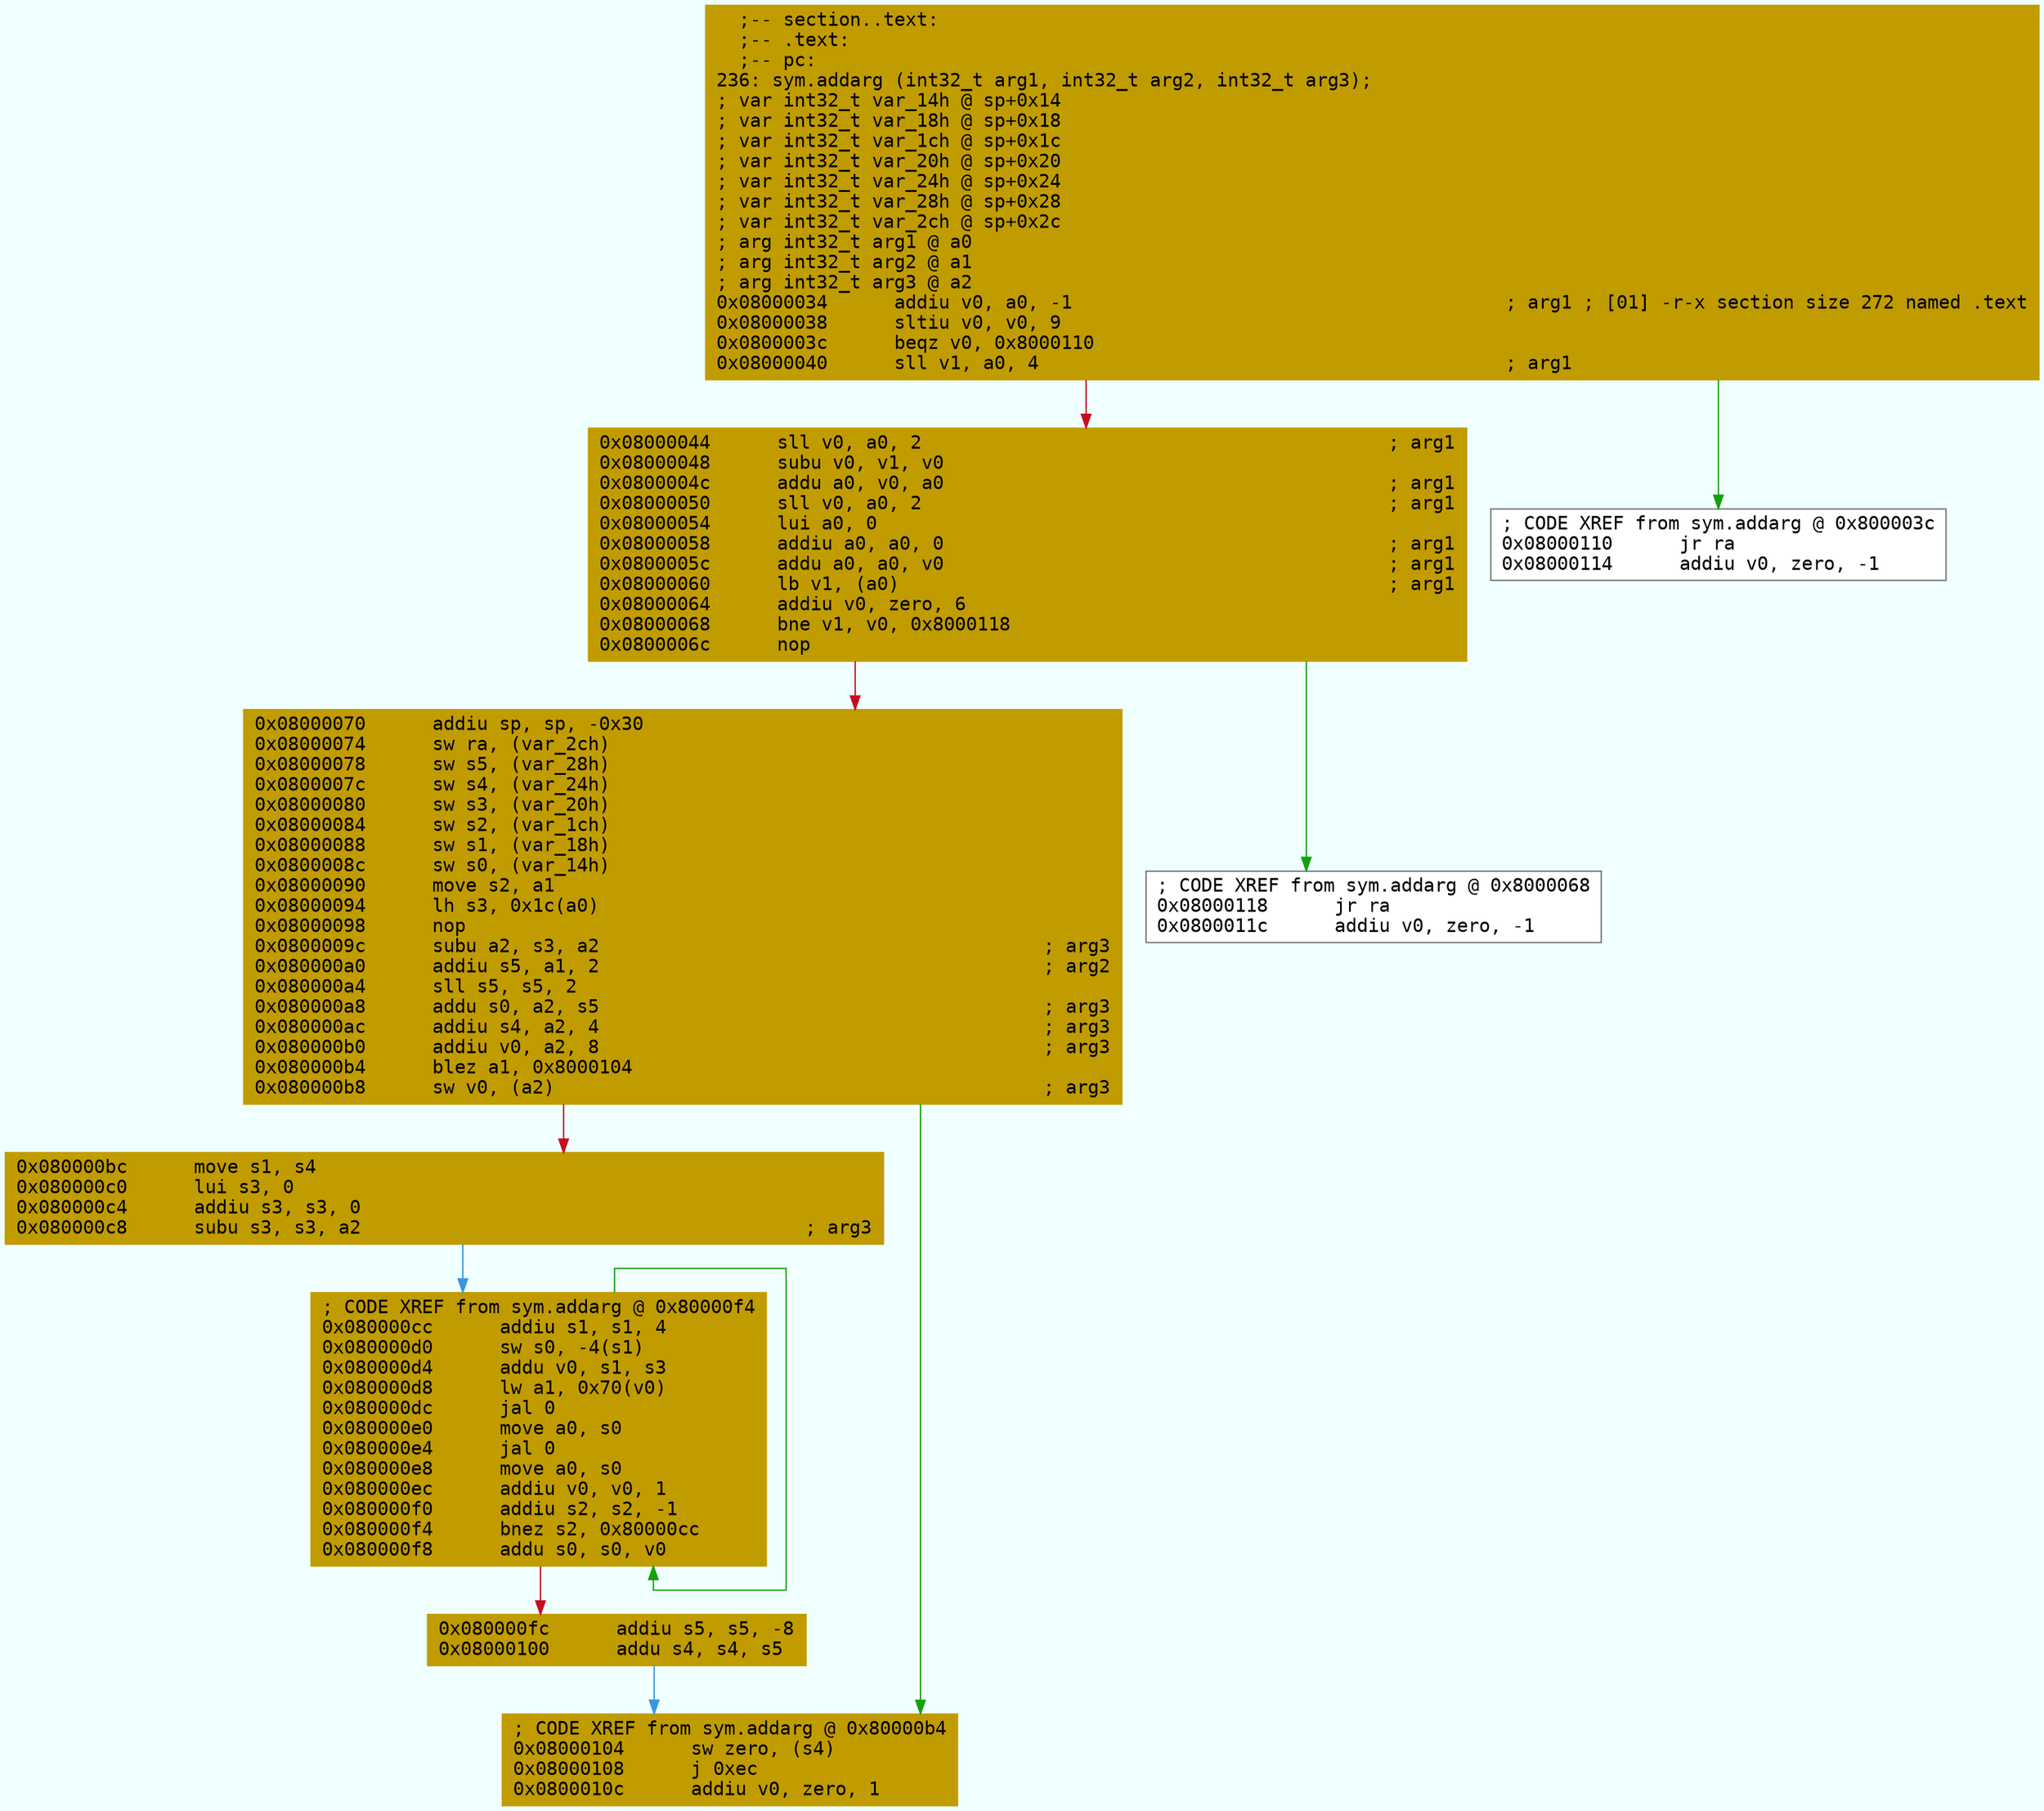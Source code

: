digraph code {
	graph [bgcolor=azure fontsize=8 fontname="Courier" splines="ortho"];
	node [fillcolor=gray style=filled shape=box];
	edge [arrowhead="normal"];
	"0x08000034" [URL="sym.addarg/0x08000034", fillcolor="#c19c00",color="#c19c00", fontname="Courier",label="  ;-- section..text:\l  ;-- .text:\l  ;-- pc:\l236: sym.addarg (int32_t arg1, int32_t arg2, int32_t arg3);\l; var int32_t var_14h @ sp+0x14\l; var int32_t var_18h @ sp+0x18\l; var int32_t var_1ch @ sp+0x1c\l; var int32_t var_20h @ sp+0x20\l; var int32_t var_24h @ sp+0x24\l; var int32_t var_28h @ sp+0x28\l; var int32_t var_2ch @ sp+0x2c\l; arg int32_t arg1 @ a0\l; arg int32_t arg2 @ a1\l; arg int32_t arg3 @ a2\l0x08000034      addiu v0, a0, -1                                       ; arg1 ; [01] -r-x section size 272 named .text\l0x08000038      sltiu v0, v0, 9\l0x0800003c      beqz v0, 0x8000110\l0x08000040      sll v1, a0, 4                                          ; arg1\l"]
	"0x08000044" [URL="sym.addarg/0x08000044", fillcolor="#c19c00",color="#c19c00", fontname="Courier",label="0x08000044      sll v0, a0, 2                                          ; arg1\l0x08000048      subu v0, v1, v0\l0x0800004c      addu a0, v0, a0                                        ; arg1\l0x08000050      sll v0, a0, 2                                          ; arg1\l0x08000054      lui a0, 0\l0x08000058      addiu a0, a0, 0                                        ; arg1\l0x0800005c      addu a0, a0, v0                                        ; arg1\l0x08000060      lb v1, (a0)                                            ; arg1\l0x08000064      addiu v0, zero, 6\l0x08000068      bne v1, v0, 0x8000118\l0x0800006c      nop\l"]
	"0x08000070" [URL="sym.addarg/0x08000070", fillcolor="#c19c00",color="#c19c00", fontname="Courier",label="0x08000070      addiu sp, sp, -0x30\l0x08000074      sw ra, (var_2ch)\l0x08000078      sw s5, (var_28h)\l0x0800007c      sw s4, (var_24h)\l0x08000080      sw s3, (var_20h)\l0x08000084      sw s2, (var_1ch)\l0x08000088      sw s1, (var_18h)\l0x0800008c      sw s0, (var_14h)\l0x08000090      move s2, a1\l0x08000094      lh s3, 0x1c(a0)\l0x08000098      nop\l0x0800009c      subu a2, s3, a2                                        ; arg3\l0x080000a0      addiu s5, a1, 2                                        ; arg2\l0x080000a4      sll s5, s5, 2\l0x080000a8      addu s0, a2, s5                                        ; arg3\l0x080000ac      addiu s4, a2, 4                                        ; arg3\l0x080000b0      addiu v0, a2, 8                                        ; arg3\l0x080000b4      blez a1, 0x8000104\l0x080000b8      sw v0, (a2)                                            ; arg3\l"]
	"0x080000bc" [URL="sym.addarg/0x080000bc", fillcolor="#c19c00",color="#c19c00", fontname="Courier",label="0x080000bc      move s1, s4\l0x080000c0      lui s3, 0\l0x080000c4      addiu s3, s3, 0\l0x080000c8      subu s3, s3, a2                                        ; arg3\l"]
	"0x080000cc" [URL="sym.addarg/0x080000cc", fillcolor="#c19c00",color="#c19c00", fontname="Courier",label="; CODE XREF from sym.addarg @ 0x80000f4\l0x080000cc      addiu s1, s1, 4\l0x080000d0      sw s0, -4(s1)\l0x080000d4      addu v0, s1, s3\l0x080000d8      lw a1, 0x70(v0)\l0x080000dc      jal 0\l0x080000e0      move a0, s0\l0x080000e4      jal 0\l0x080000e8      move a0, s0\l0x080000ec      addiu v0, v0, 1\l0x080000f0      addiu s2, s2, -1\l0x080000f4      bnez s2, 0x80000cc\l0x080000f8      addu s0, s0, v0\l"]
	"0x080000fc" [URL="sym.addarg/0x080000fc", fillcolor="#c19c00",color="#c19c00", fontname="Courier",label="0x080000fc      addiu s5, s5, -8\l0x08000100      addu s4, s4, s5\l"]
	"0x08000104" [URL="sym.addarg/0x08000104", fillcolor="#c19c00",color="#c19c00", fontname="Courier",label="; CODE XREF from sym.addarg @ 0x80000b4\l0x08000104      sw zero, (s4)\l0x08000108      j 0xec\l0x0800010c      addiu v0, zero, 1\l"]
	"0x08000110" [URL="sym.addarg/0x08000110", fillcolor="white",color="#767676", fontname="Courier",label="; CODE XREF from sym.addarg @ 0x800003c\l0x08000110      jr ra\l0x08000114      addiu v0, zero, -1\l"]
	"0x08000118" [URL="sym.addarg/0x08000118", fillcolor="white",color="#767676", fontname="Courier",label="; CODE XREF from sym.addarg @ 0x8000068\l0x08000118      jr ra\l0x0800011c      addiu v0, zero, -1\l"]
        "0x08000034" -> "0x08000110" [color="#13a10e"];
        "0x08000034" -> "0x08000044" [color="#c50f1f"];
        "0x08000044" -> "0x08000118" [color="#13a10e"];
        "0x08000044" -> "0x08000070" [color="#c50f1f"];
        "0x08000070" -> "0x08000104" [color="#13a10e"];
        "0x08000070" -> "0x080000bc" [color="#c50f1f"];
        "0x080000bc" -> "0x080000cc" [color="#3a96dd"];
        "0x080000cc" -> "0x080000cc" [color="#13a10e"];
        "0x080000cc" -> "0x080000fc" [color="#c50f1f"];
        "0x080000fc" -> "0x08000104" [color="#3a96dd"];
}
